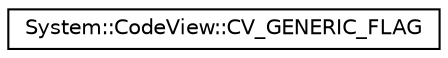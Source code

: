 digraph G
{
  edge [fontname="Helvetica",fontsize="10",labelfontname="Helvetica",labelfontsize="10"];
  node [fontname="Helvetica",fontsize="10",shape=record];
  rankdir="LR";
  Node1 [label="System::CodeView::CV_GENERIC_FLAG",height=0.2,width=0.4,color="black", fillcolor="white", style="filled",URL="$struct_system_1_1_code_view_1_1_c_v___g_e_n_e_r_i_c___f_l_a_g.html"];
}
